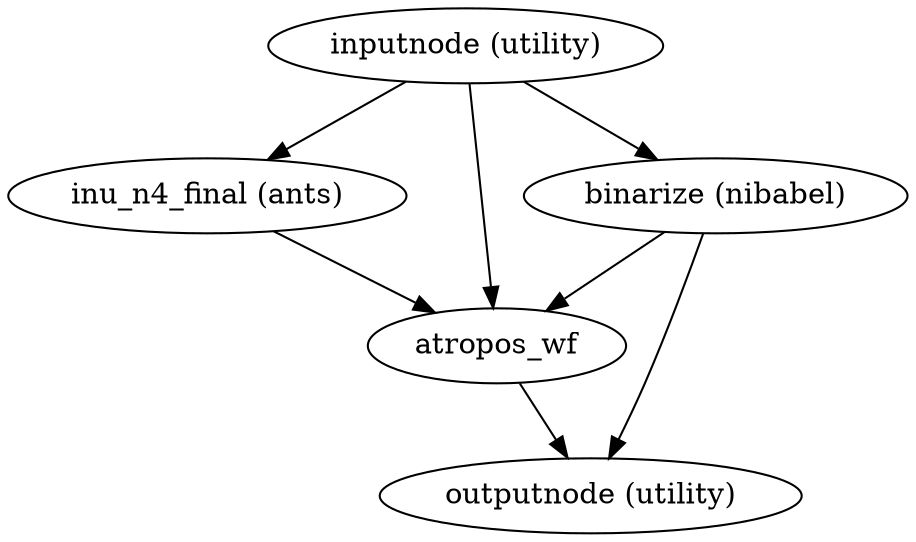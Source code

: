 strict digraph  {
"inputnode (utility)";
"inu_n4_final (ants)";
"binarize (nibabel)";
atropos_wf;
"outputnode (utility)";
"inputnode (utility)" -> "inu_n4_final (ants)";
"inputnode (utility)" -> "binarize (nibabel)";
"inputnode (utility)" -> atropos_wf;
"inu_n4_final (ants)" -> atropos_wf;
"binarize (nibabel)" -> "outputnode (utility)";
"binarize (nibabel)" -> atropos_wf;
atropos_wf -> "outputnode (utility)";
}
